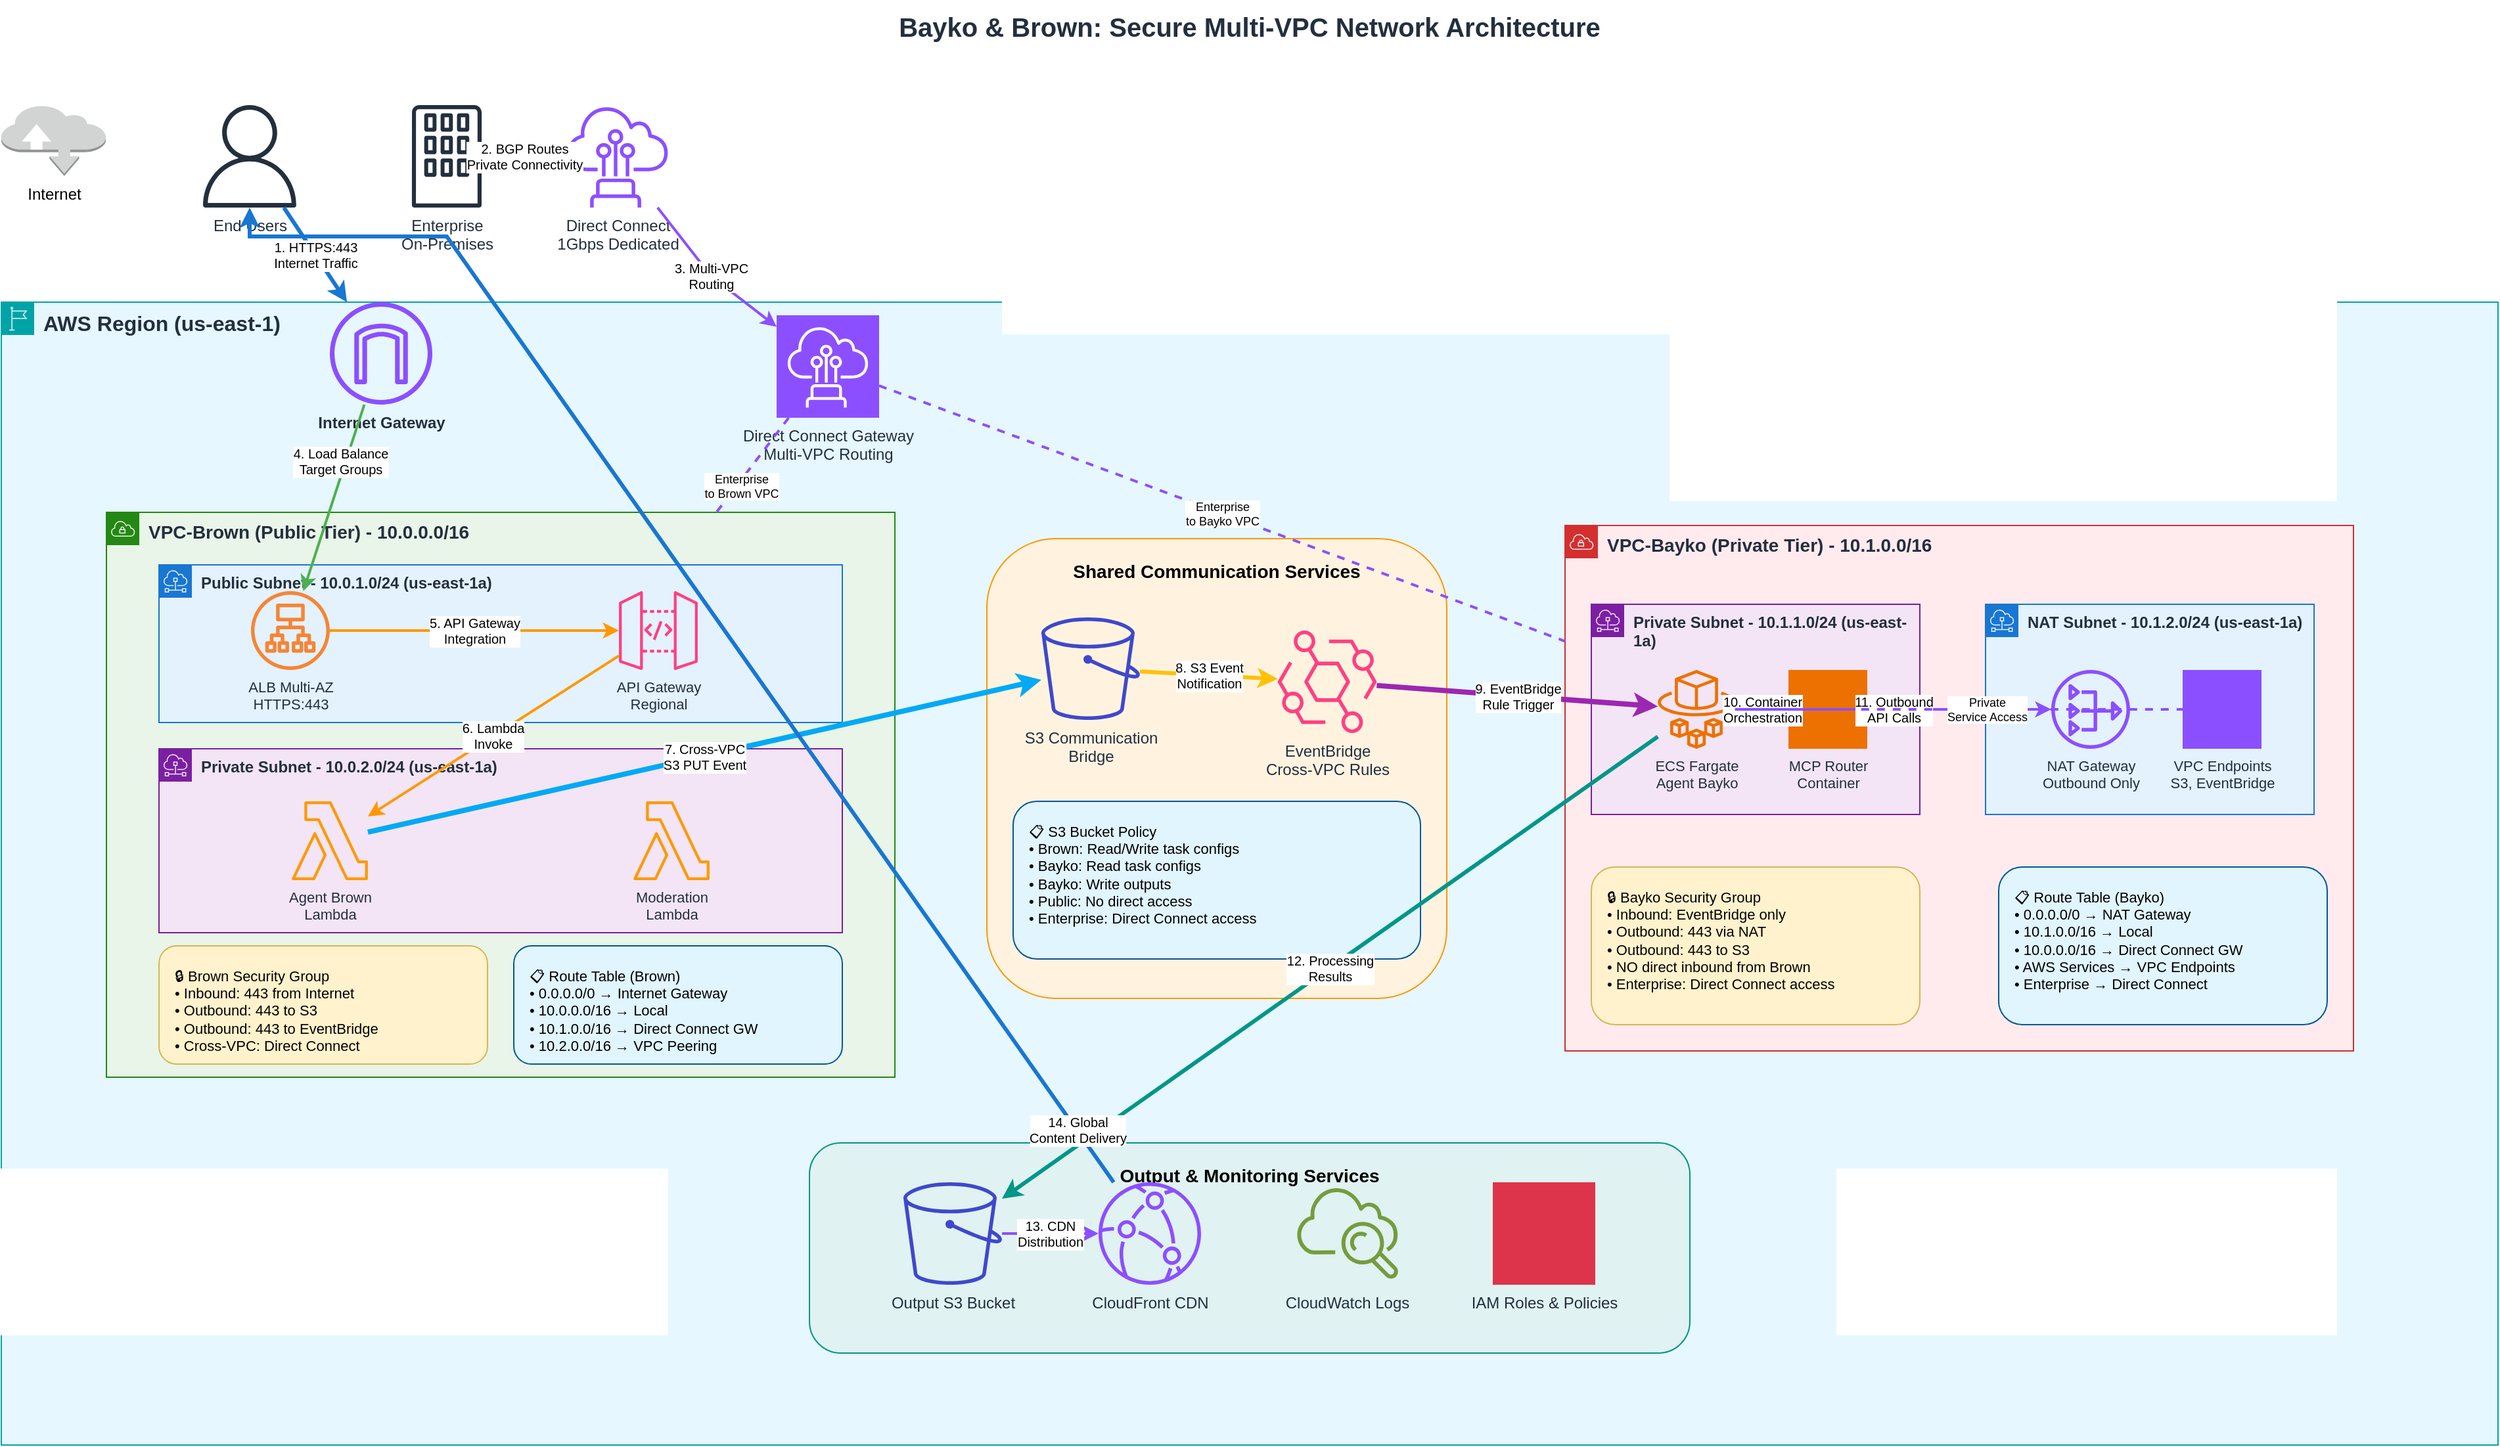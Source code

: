 <mxfile version="28.0.6">
  <diagram name="Enterprise Network Architecture" id="enterprise-network-architecture">
    <mxGraphModel dx="902" dy="551" grid="1" gridSize="10" guides="1" tooltips="1" connect="1" arrows="1" fold="1" page="1" pageScale="1" pageWidth="2000" pageHeight="1400" math="0" shadow="0">
      <root>
        <mxCell id="0" />
        <mxCell id="1" parent="0" />
        <mxCell id="title" value="Bayko &amp;amp; Brown: Secure Multi-VPC Network Architecture" style="text;html=1;strokeColor=none;fillColor=none;align=center;verticalAlign=middle;whiteSpace=wrap;rounded=0;fontSize=20;fontStyle=1;fontColor=#232F3E;" parent="1" vertex="1">
          <mxGeometry x="500" y="20" width="1000" height="40" as="geometry" />
        </mxCell>
        <mxCell id="internet" value="Internet" style="outlineConnect=0;dashed=0;verticalLabelPosition=bottom;verticalAlign=top;align=center;html=1;shape=mxgraph.aws3.internet;fillColor=#D2D3D3;gradientColor=none;" parent="1" vertex="1">
          <mxGeometry x="50" y="100" width="79.5" height="54" as="geometry" />
        </mxCell>
        <mxCell id="user-device" value="End Users" style="sketch=0;outlineConnect=0;fontColor=#232F3E;gradientColor=none;fillColor=#232F3D;strokeColor=none;dashed=0;verticalLabelPosition=bottom;verticalAlign=top;align=center;html=1;fontSize=12;fontStyle=0;aspect=fixed;pointerEvents=1;shape=mxgraph.aws4.user;" parent="1" vertex="1">
          <mxGeometry x="200" y="100" width="78" height="78" as="geometry" />
        </mxCell>
        <mxCell id="enterprise-onprem" value="Enterprise&#xa;On-Premises" style="sketch=0;outlineConnect=0;fontColor=#232F3E;gradientColor=none;fillColor=#232F3D;strokeColor=none;dashed=0;verticalLabelPosition=bottom;verticalAlign=top;align=center;html=1;fontSize=12;fontStyle=0;aspect=fixed;pointerEvents=1;shape=mxgraph.aws4.corporate_data_center;" parent="1" vertex="1">
          <mxGeometry x="350" y="100" width="78" height="78" as="geometry" />
        </mxCell>
        <mxCell id="direct-connect" value="Direct Connect&#xa;1Gbps Dedicated" style="sketch=0;outlineConnect=0;fontColor=#232F3E;gradientColor=none;fillColor=#8C4FFF;strokeColor=none;dashed=0;verticalLabelPosition=bottom;verticalAlign=top;align=center;html=1;fontSize=12;fontStyle=0;aspect=fixed;pointerEvents=1;shape=mxgraph.aws4.direct_connect;" parent="1" vertex="1">
          <mxGeometry x="480" y="100" width="78" height="78" as="geometry" />
        </mxCell>
        <mxCell id="aws-region" value="AWS Region (us-east-1)" style="points=[[0,0],[0.25,0],[0.5,0],[0.75,0],[1,0],[1,0.25],[1,0.5],[1,0.75],[1,1],[0.75,1],[0.5,1],[0.25,1],[0,1],[0,0.75],[0,0.5],[0,0.25]];outlineConnect=0;gradientColor=none;html=1;whiteSpace=wrap;fontSize=16;fontStyle=1;container=1;pointerEvents=0;collapsible=0;recursiveResize=0;shape=mxgraph.aws4.group;grIcon=mxgraph.aws4.group_region;strokeColor=#00A4A6;fillColor=#E6F7FF;verticalAlign=top;align=left;spacingLeft=30;fontColor=#232F3E;dashed=0;" parent="1" vertex="1">
          <mxGeometry x="50" y="250" width="1900" height="870" as="geometry" />
        </mxCell>
        <mxCell id="internet-gateway" value="Internet Gateway" style="sketch=0;outlineConnect=0;fontColor=#232F3E;gradientColor=none;fillColor=#8C4FFF;strokeColor=none;dashed=0;verticalLabelPosition=bottom;verticalAlign=top;align=center;html=1;fontSize=12;fontStyle=1;aspect=fixed;pointerEvents=1;shape=mxgraph.aws4.internet_gateway;" parent="aws-region" vertex="1">
          <mxGeometry x="250" width="78" height="78" as="geometry" />
        </mxCell>
        <mxCell id="vpc-brown" value="VPC-Brown (Public Tier) - 10.0.0.0/16" style="points=[[0,0],[0.25,0],[0.5,0],[0.75,0],[1,0],[1,0.25],[1,0.5],[1,0.75],[1,1],[0.75,1],[0.5,1],[0.25,1],[0,1],[0,0.75],[0,0.5],[0,0.25]];outlineConnect=0;gradientColor=none;html=1;whiteSpace=wrap;fontSize=14;fontStyle=1;container=1;pointerEvents=0;collapsible=0;recursiveResize=0;shape=mxgraph.aws4.group;grIcon=mxgraph.aws4.group_vpc;strokeColor=#248814;fillColor=#E8F5E8;verticalAlign=top;align=left;spacingLeft=30;fontColor=#232F3E;dashed=0;" parent="aws-region" vertex="1">
          <mxGeometry x="80" y="160" width="600" height="430" as="geometry" />
        </mxCell>
        <mxCell id="public-subnet-brown" value="Public Subnet - 10.0.1.0/24 (us-east-1a)" style="points=[[0,0],[0.25,0],[0.5,0],[0.75,0],[1,0],[1,0.25],[1,0.5],[1,0.75],[1,1],[0.75,1],[0.5,1],[0.25,1],[0,1],[0,0.75],[0,0.5],[0,0.25]];outlineConnect=0;gradientColor=none;html=1;whiteSpace=wrap;fontSize=12;fontStyle=1;container=1;pointerEvents=0;collapsible=0;recursiveResize=0;shape=mxgraph.aws4.group;grIcon=mxgraph.aws4.group_subnet;strokeColor=#1976D2;fillColor=#E3F2FD;verticalAlign=top;align=left;spacingLeft=30;fontColor=#232F3E;dashed=0;" parent="vpc-brown" vertex="1">
          <mxGeometry x="40" y="40" width="520" height="120" as="geometry" />
        </mxCell>
        <mxCell id="alb-brown" value="ALB Multi-AZ&#xa;HTTPS:443" style="sketch=0;outlineConnect=0;fontColor=#232F3E;gradientColor=none;fillColor=#F58536;strokeColor=none;dashed=0;verticalLabelPosition=bottom;verticalAlign=top;align=center;html=1;fontSize=11;fontStyle=0;aspect=fixed;pointerEvents=1;shape=mxgraph.aws4.application_load_balancer;" parent="public-subnet-brown" vertex="1">
          <mxGeometry x="70" y="20" width="60" height="60" as="geometry" />
        </mxCell>
        <mxCell id="api-gateway" value="API Gateway&#xa;Regional" style="sketch=0;outlineConnect=0;fontColor=#232F3E;gradientColor=none;fillColor=#FF4081;strokeColor=none;dashed=0;verticalLabelPosition=bottom;verticalAlign=top;align=center;html=1;fontSize=11;fontStyle=0;aspect=fixed;pointerEvents=1;shape=mxgraph.aws4.api_gateway;" parent="public-subnet-brown" vertex="1">
          <mxGeometry x="350" y="20" width="60" height="60" as="geometry" />
        </mxCell>
        <mxCell id="private-subnet-brown" value="Private Subnet - 10.0.2.0/24 (us-east-1a)" style="points=[[0,0],[0.25,0],[0.5,0],[0.75,0],[1,0],[1,0.25],[1,0.5],[1,0.75],[1,1],[0.75,1],[0.5,1],[0.25,1],[0,1],[0,0.75],[0,0.5],[0,0.25]];outlineConnect=0;gradientColor=none;html=1;whiteSpace=wrap;fontSize=12;fontStyle=1;container=1;pointerEvents=0;collapsible=0;recursiveResize=0;shape=mxgraph.aws4.group;grIcon=mxgraph.aws4.group_subnet;strokeColor=#7B1FA2;fillColor=#F3E5F5;verticalAlign=top;align=left;spacingLeft=30;fontColor=#232F3E;dashed=0;" parent="vpc-brown" vertex="1">
          <mxGeometry x="40" y="180" width="520" height="140" as="geometry" />
        </mxCell>
        <mxCell id="agent-brown" value="Agent Brown&#xa;Lambda" style="sketch=0;outlineConnect=0;fontColor=#232F3E;gradientColor=none;fillColor=#FF9900;strokeColor=none;dashed=0;verticalLabelPosition=bottom;verticalAlign=top;align=center;html=1;fontSize=11;fontStyle=0;aspect=fixed;pointerEvents=1;shape=mxgraph.aws4.lambda;" parent="private-subnet-brown" vertex="1">
          <mxGeometry x="100" y="40" width="60" height="60" as="geometry" />
        </mxCell>
        <mxCell id="moderation-lambda" value="Moderation&#xa;Lambda" style="sketch=0;outlineConnect=0;fontColor=#232F3E;gradientColor=none;fillColor=#FF9900;strokeColor=none;dashed=0;verticalLabelPosition=bottom;verticalAlign=top;align=center;html=1;fontSize=11;fontStyle=0;aspect=fixed;pointerEvents=1;shape=mxgraph.aws4.lambda;" parent="private-subnet-brown" vertex="1">
          <mxGeometry x="360" y="40" width="60" height="60" as="geometry" />
        </mxCell>
        <mxCell id="brown-sg" value="🔒 Brown Security Group&#xa;• Inbound: 443 from Internet&#xa;• Outbound: 443 to S3&#xa;• Outbound: 443 to EventBridge&#xa;• Cross-VPC: Direct Connect" style="rounded=1;whiteSpace=wrap;html=1;fillColor=#fff2cc;strokeColor=#d6b656;fontSize=11;fontStyle=0;align=left;verticalAlign=top;spacingTop=10;spacingLeft=10;" parent="vpc-brown" vertex="1">
          <mxGeometry x="40" y="330" width="250" height="90" as="geometry" />
        </mxCell>
        <mxCell id="brown-route-table" value="📋 Route Table (Brown)&#xa;• 0.0.0.0/0 → Internet Gateway&#xa;• 10.0.0.0/16 → Local&#xa;• 10.1.0.0/16 → Direct Connect GW&#xa;• 10.2.0.0/16 → VPC Peering" style="rounded=1;whiteSpace=wrap;html=1;fillColor=#e1f5fe;strokeColor=#01579b;fontSize=11;fontStyle=0;align=left;verticalAlign=top;spacingTop=10;spacingLeft=10;" parent="vpc-brown" vertex="1">
          <mxGeometry x="310" y="330" width="250" height="90" as="geometry" />
        </mxCell>
        <mxCell id="shared-services" value="Shared Communication Services" style="rounded=1;whiteSpace=wrap;html=1;fillColor=#FFF3E0;strokeColor=#FF9800;fontSize=14;fontStyle=1;verticalAlign=top;spacingTop=10;" parent="aws-region" vertex="1">
          <mxGeometry x="750" y="180" width="350" height="350" as="geometry" />
        </mxCell>
        <mxCell id="s3-communication" value="S3 Communication&#xa;Bridge" style="sketch=0;outlineConnect=0;fontColor=#232F3E;gradientColor=none;fillColor=#3F48CC;strokeColor=none;dashed=0;verticalLabelPosition=bottom;verticalAlign=top;align=center;html=1;fontSize=12;fontStyle=0;aspect=fixed;pointerEvents=1;shape=mxgraph.aws4.s3;" parent="aws-region" vertex="1">
          <mxGeometry x="790" y="240" width="78" height="78" as="geometry" />
        </mxCell>
        <mxCell id="eventbridge" value="EventBridge&#xa;Cross-VPC Rules" style="sketch=0;outlineConnect=0;fontColor=#232F3E;gradientColor=none;fillColor=#FF4081;strokeColor=none;dashed=0;verticalLabelPosition=bottom;verticalAlign=top;align=center;html=1;fontSize=12;fontStyle=0;aspect=fixed;pointerEvents=1;shape=mxgraph.aws4.eventbridge;" parent="aws-region" vertex="1">
          <mxGeometry x="970" y="250" width="78" height="78" as="geometry" />
        </mxCell>
        <mxCell id="s3-policy" value="📋 S3 Bucket Policy&#xa;• Brown: Read/Write task configs&#xa;• Bayko: Read task configs&#xa;• Bayko: Write outputs&#xa;• Public: No direct access&#xa;• Enterprise: Direct Connect access" style="rounded=1;whiteSpace=wrap;html=1;fillColor=#e1f5fe;strokeColor=#01579b;fontSize=11;fontStyle=0;align=left;verticalAlign=top;spacingTop=10;spacingLeft=10;" parent="aws-region" vertex="1">
          <mxGeometry x="770" y="380" width="310" height="120" as="geometry" />
        </mxCell>
        <mxCell id="vpc-bayko" value="VPC-Bayko (Private Tier) - 10.1.0.0/16" style="points=[[0,0],[0.25,0],[0.5,0],[0.75,0],[1,0],[1,0.25],[1,0.5],[1,0.75],[1,1],[0.75,1],[0.5,1],[0.25,1],[0,1],[0,0.75],[0,0.5],[0,0.25]];outlineConnect=0;gradientColor=none;html=1;whiteSpace=wrap;fontSize=14;fontStyle=1;container=1;pointerEvents=0;collapsible=0;recursiveResize=0;shape=mxgraph.aws4.group;grIcon=mxgraph.aws4.group_vpc;strokeColor=#D32F2F;fillColor=#FFEBEE;verticalAlign=top;align=left;spacingLeft=30;fontColor=#232F3E;dashed=0;" parent="aws-region" vertex="1">
          <mxGeometry x="1190" y="170" width="600" height="400" as="geometry" />
        </mxCell>
        <mxCell id="private-subnet-bayko" value="Private Subnet - 10.1.1.0/24 (us-east-1a)" style="points=[[0,0],[0.25,0],[0.5,0],[0.75,0],[1,0],[1,0.25],[1,0.5],[1,0.75],[1,1],[0.75,1],[0.5,1],[0.25,1],[0,1],[0,0.75],[0,0.5],[0,0.25]];outlineConnect=0;gradientColor=none;html=1;whiteSpace=wrap;fontSize=12;fontStyle=1;container=1;pointerEvents=0;collapsible=0;recursiveResize=0;shape=mxgraph.aws4.group;grIcon=mxgraph.aws4.group_subnet;strokeColor=#7B1FA2;fillColor=#F3E5F5;verticalAlign=top;align=left;spacingLeft=30;fontColor=#232F3E;dashed=0;" parent="vpc-bayko" vertex="1">
          <mxGeometry x="20" y="60" width="250" height="160" as="geometry" />
        </mxCell>
        <mxCell id="ecs-fargate" value="ECS Fargate&#xa;Agent Bayko" style="sketch=0;outlineConnect=0;fontColor=#232F3E;gradientColor=none;fillColor=#ED7100;strokeColor=none;dashed=0;verticalLabelPosition=bottom;verticalAlign=top;align=center;html=1;fontSize=11;fontStyle=0;aspect=fixed;pointerEvents=1;shape=mxgraph.aws4.fargate;" parent="private-subnet-bayko" vertex="1">
          <mxGeometry x="50" y="50" width="60" height="60" as="geometry" />
        </mxCell>
        <mxCell id="mcp-container" value="MCP Router&#xa;Container" style="sketch=0;outlineConnect=0;fontColor=#232F3E;gradientColor=none;fillColor=#ED7100;strokeColor=none;dashed=0;verticalLabelPosition=bottom;verticalAlign=top;align=center;html=1;fontSize=11;fontStyle=0;aspect=fixed;pointerEvents=1;shape=mxgraph.aws4.ecs_container;" parent="private-subnet-bayko" vertex="1">
          <mxGeometry x="150" y="50" width="60" height="60" as="geometry" />
        </mxCell>
        <mxCell id="nat-subnet-bayko" value="NAT Subnet - 10.1.2.0/24 (us-east-1a)" style="points=[[0,0],[0.25,0],[0.5,0],[0.75,0],[1,0],[1,0.25],[1,0.5],[1,0.75],[1,1],[0.75,1],[0.5,1],[0.25,1],[0,1],[0,0.75],[0,0.5],[0,0.25]];outlineConnect=0;gradientColor=none;html=1;whiteSpace=wrap;fontSize=12;fontStyle=1;container=1;pointerEvents=0;collapsible=0;recursiveResize=0;shape=mxgraph.aws4.group;grIcon=mxgraph.aws4.group_subnet;strokeColor=#1976D2;fillColor=#E3F2FD;verticalAlign=top;align=left;spacingLeft=30;fontColor=#232F3E;dashed=0;" parent="vpc-bayko" vertex="1">
          <mxGeometry x="320" y="60" width="250" height="160" as="geometry" />
        </mxCell>
        <mxCell id="nat-gateway" value="NAT Gateway&#xa;Outbound Only" style="sketch=0;outlineConnect=0;fontColor=#232F3E;gradientColor=none;fillColor=#8C4FFF;strokeColor=none;dashed=0;verticalLabelPosition=bottom;verticalAlign=top;align=center;html=1;fontSize=11;fontStyle=0;aspect=fixed;pointerEvents=1;shape=mxgraph.aws4.nat_gateway;" parent="nat-subnet-bayko" vertex="1">
          <mxGeometry x="50" y="50" width="60" height="60" as="geometry" />
        </mxCell>
        <mxCell id="vpc-endpoints" value="VPC Endpoints&#xa;S3, EventBridge" style="sketch=0;outlineConnect=0;fontColor=#232F3E;gradientColor=none;fillColor=#8C4FFF;strokeColor=none;dashed=0;verticalLabelPosition=bottom;verticalAlign=top;align=center;html=1;fontSize=11;fontStyle=0;aspect=fixed;pointerEvents=1;shape=mxgraph.aws4.vpc_endpoint;" parent="nat-subnet-bayko" vertex="1">
          <mxGeometry x="150" y="50" width="60" height="60" as="geometry" />
        </mxCell>
        <mxCell id="bayko-sg" value="🔒 Bayko Security Group&#xa;• Inbound: EventBridge only&#xa;• Outbound: 443 via NAT&#xa;• Outbound: 443 to S3&#xa;• NO direct inbound from Brown&#xa;• Enterprise: Direct Connect access" style="rounded=1;whiteSpace=wrap;html=1;fillColor=#fff2cc;strokeColor=#d6b656;fontSize=11;fontStyle=0;align=left;verticalAlign=top;spacingTop=10;spacingLeft=10;" parent="vpc-bayko" vertex="1">
          <mxGeometry x="20" y="260" width="250" height="120" as="geometry" />
        </mxCell>
        <mxCell id="bayko-route-table" value="📋 Route Table (Bayko)&#xa;• 0.0.0.0/0 → NAT Gateway&#xa;• 10.1.0.0/16 → Local&#xa;• 10.0.0.0/16 → Direct Connect GW&#xa;• AWS Services → VPC Endpoints&#xa;• Enterprise → Direct Connect" style="rounded=1;whiteSpace=wrap;html=1;fillColor=#e1f5fe;strokeColor=#01579b;fontSize=11;fontStyle=0;align=left;verticalAlign=top;spacingTop=10;spacingLeft=10;" parent="vpc-bayko" vertex="1">
          <mxGeometry x="330" y="260" width="250" height="120" as="geometry" />
        </mxCell>
        <mxCell id="GY524i6iPEBoU4qnMtBJ-1" value="Direct Connect Gateway&lt;br&gt;Multi-VPC Routing" style="sketch=0;points=[[0,0,0],[0.25,0,0],[0.5,0,0],[0.75,0,0],[1,0,0],[0,1,0],[0.25,1,0],[0.5,1,0],[0.75,1,0],[1,1,0],[0,0.25,0],[0,0.5,0],[0,0.75,0],[1,0.25,0],[1,0.5,0],[1,0.75,0]];outlineConnect=0;fontColor=#232F3E;fillColor=#8C4FFF;strokeColor=#ffffff;dashed=0;verticalLabelPosition=bottom;verticalAlign=top;align=center;html=1;fontSize=12;fontStyle=0;aspect=fixed;shape=mxgraph.aws4.resourceIcon;resIcon=mxgraph.aws4.direct_connect;" parent="aws-region" vertex="1">
          <mxGeometry x="590" y="10" width="78" height="78" as="geometry" />
        </mxCell>
        <mxCell id="flow-dx-bayko" value="Enterprise&#xa;to Bayko VPC" style="endArrow=none;dashed=1;html=1;strokeColor=#8C4FFF;strokeWidth=2;labelBackgroundColor=#ffffff;fontSize=9;" parent="aws-region" source="GY524i6iPEBoU4qnMtBJ-1" target="vpc-bayko" edge="1">
          <mxGeometry width="50" height="50" relative="1" as="geometry">
            <mxPoint x="250" y="150" as="sourcePoint" />
            <mxPoint x="300" y="100" as="targetPoint" />
          </mxGeometry>
        </mxCell>
        <mxCell id="flow-dx-brown" value="Enterprise&#xa;to Brown VPC" style="endArrow=none;dashed=1;html=1;strokeColor=#8C4FFF;strokeWidth=2;labelBackgroundColor=#ffffff;fontSize=9;" parent="aws-region" source="GY524i6iPEBoU4qnMtBJ-1" target="vpc-brown" edge="1">
          <mxGeometry x="0.399" y="3" width="50" height="50" relative="1" as="geometry">
            <mxPoint x="250" y="150" as="sourcePoint" />
            <mxPoint x="300" y="100" as="targetPoint" />
            <mxPoint as="offset" />
          </mxGeometry>
        </mxCell>
        <mxCell id="GY524i6iPEBoU4qnMtBJ-2" value="" style="group" parent="aws-region" vertex="1" connectable="0">
          <mxGeometry x="615" y="640" width="670" height="160" as="geometry" />
        </mxCell>
        <mxCell id="output-services" value="Output &amp; Monitoring Services" style="rounded=1;whiteSpace=wrap;html=1;fillColor=#E0F2F1;strokeColor=#009688;fontSize=14;fontStyle=1;verticalAlign=top;spacingTop=10;" parent="GY524i6iPEBoU4qnMtBJ-2" vertex="1">
          <mxGeometry width="670" height="160" as="geometry" />
        </mxCell>
        <mxCell id="output-s3-bucket" value="Output S3 Bucket" style="sketch=0;outlineConnect=0;fontColor=#232F3E;gradientColor=none;fillColor=#3F48CC;strokeColor=none;dashed=0;verticalLabelPosition=bottom;verticalAlign=top;align=center;html=1;fontSize=12;fontStyle=0;aspect=fixed;pointerEvents=1;shape=mxgraph.aws4.s3;" parent="GY524i6iPEBoU4qnMtBJ-2" vertex="1">
          <mxGeometry x="70" y="30" width="78" height="78" as="geometry" />
        </mxCell>
        <mxCell id="cloudfront-cdn" value="CloudFront CDN" style="sketch=0;outlineConnect=0;fontColor=#232F3E;gradientColor=none;fillColor=#8C4FFF;strokeColor=none;dashed=0;verticalLabelPosition=bottom;verticalAlign=top;align=center;html=1;fontSize=12;fontStyle=0;aspect=fixed;pointerEvents=1;shape=mxgraph.aws4.cloudfront;" parent="GY524i6iPEBoU4qnMtBJ-2" vertex="1">
          <mxGeometry x="220" y="30" width="78" height="78" as="geometry" />
        </mxCell>
        <mxCell id="cloudwatch-logs" value="CloudWatch Logs" style="sketch=0;outlineConnect=0;fontColor=#232F3E;gradientColor=none;fillColor=#759C3E;strokeColor=none;dashed=0;verticalLabelPosition=bottom;verticalAlign=top;align=center;html=1;fontSize=12;fontStyle=0;aspect=fixed;pointerEvents=1;shape=mxgraph.aws4.cloudwatch;" parent="GY524i6iPEBoU4qnMtBJ-2" vertex="1">
          <mxGeometry x="370" y="30" width="78" height="78" as="geometry" />
        </mxCell>
        <mxCell id="iam-roles" value="IAM Roles &amp; Policies" style="sketch=0;outlineConnect=0;fontColor=#232F3E;gradientColor=none;fillColor=#DD344C;strokeColor=none;dashed=0;verticalLabelPosition=bottom;verticalAlign=top;align=center;html=1;fontSize=12;fontStyle=0;aspect=fixed;pointerEvents=1;shape=mxgraph.aws4.iam;" parent="GY524i6iPEBoU4qnMtBJ-2" vertex="1">
          <mxGeometry x="520" y="30" width="78" height="78" as="geometry" />
        </mxCell>
        <mxCell id="flow-output-cdn" value="13. CDN&#xa;Distribution" style="endArrow=classic;html=1;rounded=0;strokeColor=#8C4FFF;strokeWidth=2;labelBackgroundColor=#ffffff;fontSize=10;" parent="GY524i6iPEBoU4qnMtBJ-2" source="output-s3-bucket" target="cloudfront-cdn" edge="1">
          <mxGeometry width="50" height="50" relative="1" as="geometry">
            <mxPoint x="170" y="-470" as="sourcePoint" />
            <mxPoint x="220" y="-520" as="targetPoint" />
          </mxGeometry>
        </mxCell>
        <mxCell id="flow-bayko-output" value="12. Processing&#xa;Results" style="endArrow=classic;html=1;rounded=0;strokeColor=#009688;strokeWidth=3;labelBackgroundColor=#ffffff;fontSize=10;" parent="aws-region" source="ecs-fargate" target="output-s3-bucket" edge="1">
          <mxGeometry width="50" height="50" relative="1" as="geometry">
            <mxPoint x="250" y="150" as="sourcePoint" />
            <mxPoint x="300" y="100" as="targetPoint" />
          </mxGeometry>
        </mxCell>
        <mxCell id="flow-users-igw" value="1. HTTPS:443&#xa;Internet Traffic" style="endArrow=classic;html=1;rounded=0;strokeColor=#1976D2;strokeWidth=3;labelBackgroundColor=#ffffff;fontSize=10;" parent="1" source="user-device" target="internet-gateway" edge="1">
          <mxGeometry width="50" height="50" relative="1" as="geometry">
            <mxPoint x="300" y="400" as="sourcePoint" />
            <mxPoint x="350" y="350" as="targetPoint" />
          </mxGeometry>
        </mxCell>
        <mxCell id="flow-enterprise-dx" value="2. BGP Routes&#xa;Private Connectivity" style="endArrow=classic;html=1;rounded=0;strokeColor=#8C4FFF;strokeWidth=3;labelBackgroundColor=#ffffff;fontSize=10;" parent="1" source="enterprise-onprem" target="direct-connect" edge="1">
          <mxGeometry width="50" height="50" relative="1" as="geometry">
            <mxPoint x="300" y="400" as="sourcePoint" />
            <mxPoint x="350" y="350" as="targetPoint" />
          </mxGeometry>
        </mxCell>
        <mxCell id="flow-dx-gateway" value="3. Multi-VPC&#xa;Routing" style="endArrow=classic;html=1;rounded=0;strokeColor=#8C4FFF;strokeWidth=2;labelBackgroundColor=#ffffff;fontSize=10;" parent="1" source="direct-connect" target="GY524i6iPEBoU4qnMtBJ-1" edge="1">
          <mxGeometry x="0.029" width="50" height="50" relative="1" as="geometry">
            <mxPoint x="300" y="400" as="sourcePoint" />
            <mxPoint x="350" y="350" as="targetPoint" />
            <Array as="points">
              <mxPoint x="590" y="230" />
            </Array>
            <mxPoint as="offset" />
          </mxGeometry>
        </mxCell>
        <mxCell id="flow-igw-alb" value="4. Load Balance&#xa;Target Groups" style="endArrow=classic;html=1;rounded=0;strokeColor=#4CAF50;strokeWidth=2;labelBackgroundColor=#ffffff;fontSize=10;" parent="1" source="internet-gateway" target="alb-brown" edge="1">
          <mxGeometry x="-0.38" y="-4" width="50" height="50" relative="1" as="geometry">
            <mxPoint x="300" y="400" as="sourcePoint" />
            <mxPoint x="350" y="350" as="targetPoint" />
            <mxPoint as="offset" />
          </mxGeometry>
        </mxCell>
        <mxCell id="flow-alb-api" value="5. API Gateway&#xa;Integration" style="endArrow=classic;html=1;rounded=0;strokeColor=#FF9800;strokeWidth=2;labelBackgroundColor=#ffffff;fontSize=10;" parent="1" source="alb-brown" target="api-gateway" edge="1">
          <mxGeometry width="50" height="50" relative="1" as="geometry">
            <mxPoint x="300" y="400" as="sourcePoint" />
            <mxPoint x="350" y="350" as="targetPoint" />
          </mxGeometry>
        </mxCell>
        <mxCell id="flow-api-brown" value="6. Lambda&#xa;Invoke" style="endArrow=classic;html=1;rounded=0;strokeColor=#FF9800;strokeWidth=2;labelBackgroundColor=#ffffff;fontSize=10;" parent="1" source="api-gateway" target="agent-brown" edge="1">
          <mxGeometry width="50" height="50" relative="1" as="geometry">
            <mxPoint x="300" y="400" as="sourcePoint" />
            <mxPoint x="350" y="350" as="targetPoint" />
          </mxGeometry>
        </mxCell>
        <mxCell id="flow-brown-s3" value="7. Cross-VPC&#xa;S3 PUT Event" style="endArrow=classic;html=1;rounded=0;strokeColor=#03A9F4;strokeWidth=4;labelBackgroundColor=#ffffff;fontSize=10;" parent="1" source="agent-brown" target="s3-communication" edge="1">
          <mxGeometry width="50" height="50" relative="1" as="geometry">
            <mxPoint x="300" y="400" as="sourcePoint" />
            <mxPoint x="350" y="350" as="targetPoint" />
          </mxGeometry>
        </mxCell>
        <mxCell id="flow-s3-eventbridge" value="8. S3 Event&#xa;Notification" style="endArrow=classic;html=1;rounded=0;strokeColor=#FFC107;strokeWidth=3;labelBackgroundColor=#ffffff;fontSize=10;" parent="1" source="s3-communication" target="eventbridge" edge="1">
          <mxGeometry width="50" height="50" relative="1" as="geometry">
            <mxPoint x="300" y="400" as="sourcePoint" />
            <mxPoint x="350" y="350" as="targetPoint" />
          </mxGeometry>
        </mxCell>
        <mxCell id="flow-eventbridge-bayko" value="9. EventBridge&#xa;Rule Trigger" style="endArrow=classic;html=1;rounded=0;strokeColor=#9C27B0;strokeWidth=4;labelBackgroundColor=#ffffff;fontSize=10;" parent="1" source="eventbridge" target="ecs-fargate" edge="1">
          <mxGeometry width="50" height="50" relative="1" as="geometry">
            <mxPoint x="300" y="400" as="sourcePoint" />
            <mxPoint x="350" y="350" as="targetPoint" />
          </mxGeometry>
        </mxCell>
        <mxCell id="flow-bayko-mcp" value="10. Container&#xa;Orchestration" style="endArrow=classic;html=1;rounded=0;strokeColor=#ED7100;strokeWidth=2;labelBackgroundColor=#ffffff;fontSize=10;" parent="1" source="ecs-fargate" target="mcp-container" edge="1">
          <mxGeometry width="50" height="50" relative="1" as="geometry">
            <mxPoint x="300" y="400" as="sourcePoint" />
            <mxPoint x="350" y="350" as="targetPoint" />
          </mxGeometry>
        </mxCell>
        <mxCell id="flow-bayko-nat" value="11. Outbound&#xa;API Calls" style="endArrow=classic;html=1;rounded=0;strokeColor=#8C4FFF;strokeWidth=2;labelBackgroundColor=#ffffff;fontSize=10;" parent="1" source="ecs-fargate" target="nat-gateway" edge="1">
          <mxGeometry width="50" height="50" relative="1" as="geometry">
            <mxPoint x="300" y="400" as="sourcePoint" />
            <mxPoint x="350" y="350" as="targetPoint" />
          </mxGeometry>
        </mxCell>
        <mxCell id="flow-cdn-users" value="14. Global&#xa;Content Delivery" style="endArrow=classic;html=1;rounded=0;strokeColor=#1976D2;strokeWidth=3;labelBackgroundColor=#ffffff;fontSize=10;" parent="1" source="cloudfront-cdn" target="user-device" edge="1">
          <mxGeometry x="-0.908" width="50" height="50" relative="1" as="geometry">
            <mxPoint x="300" y="400" as="sourcePoint" />
            <mxPoint x="350" y="350" as="targetPoint" />
            <Array as="points">
              <mxPoint x="389" y="200" />
              <mxPoint x="239" y="200" />
            </Array>
            <mxPoint as="offset" />
          </mxGeometry>
        </mxCell>
        <mxCell id="flow-bayko-endpoints" value="Private&#xa;Service Access" style="endArrow=none;dashed=1;html=1;strokeColor=#8C4FFF;strokeWidth=2;labelBackgroundColor=#ffffff;fontSize=9;" parent="1" source="ecs-fargate" target="vpc-endpoints" edge="1">
          <mxGeometry x="0.127" width="50" height="50" relative="1" as="geometry">
            <mxPoint x="300" y="400" as="sourcePoint" />
            <mxPoint x="350" y="350" as="targetPoint" />
            <mxPoint as="offset" />
          </mxGeometry>
        </mxCell>
      </root>
    </mxGraphModel>
  </diagram>
</mxfile>
